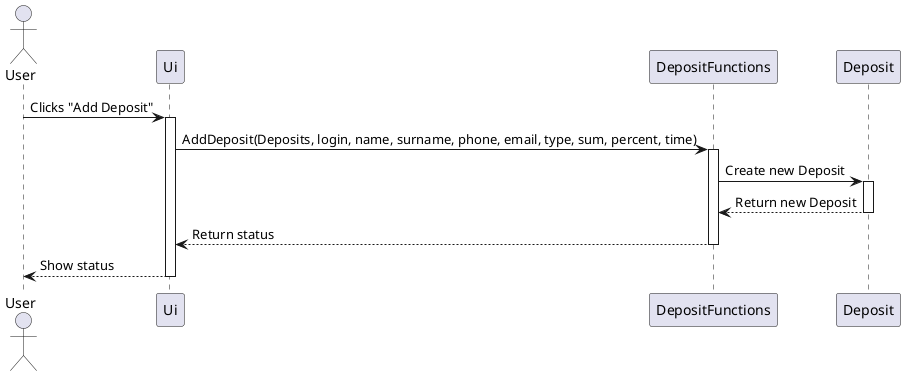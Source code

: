 @startuml
actor User
participant "Ui" as A
participant "DepositFunctions" as B
participant "Deposit" as C

User -> A: Clicks "Add Deposit"
activate A
A -> B: AddDeposit(Deposits, login, name, surname, phone, email, type, sum, percent, time)
activate B
B -> C: Create new Deposit
activate C
C --> B: Return new Deposit
deactivate C
B --> A: Return status
deactivate B
A --> User: Show status
deactivate A
@enduml